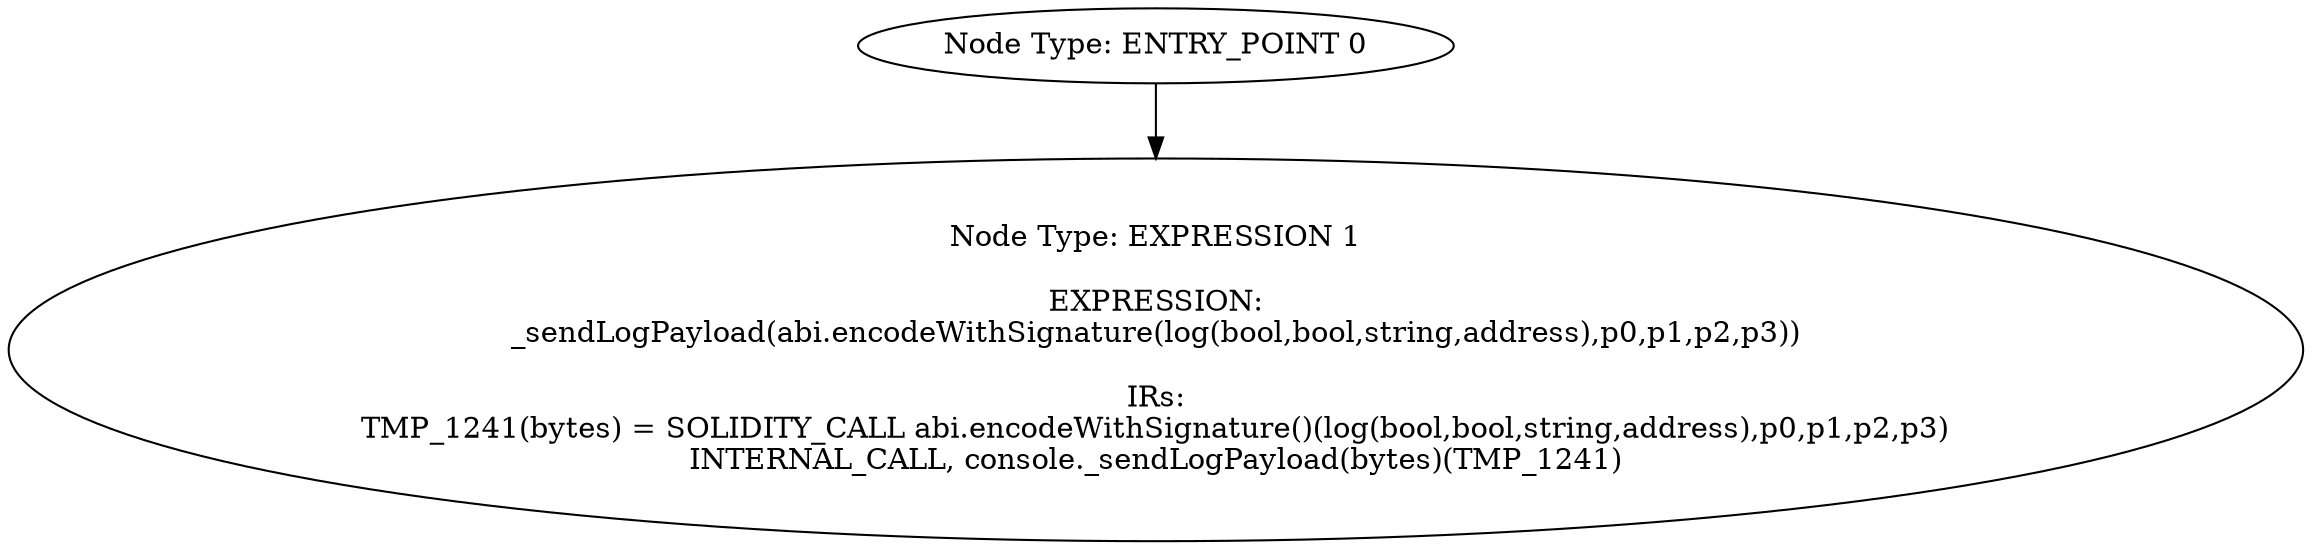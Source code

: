 digraph{
0[label="Node Type: ENTRY_POINT 0
"];
0->1;
1[label="Node Type: EXPRESSION 1

EXPRESSION:
_sendLogPayload(abi.encodeWithSignature(log(bool,bool,string,address),p0,p1,p2,p3))

IRs:
TMP_1241(bytes) = SOLIDITY_CALL abi.encodeWithSignature()(log(bool,bool,string,address),p0,p1,p2,p3)
INTERNAL_CALL, console._sendLogPayload(bytes)(TMP_1241)"];
}
